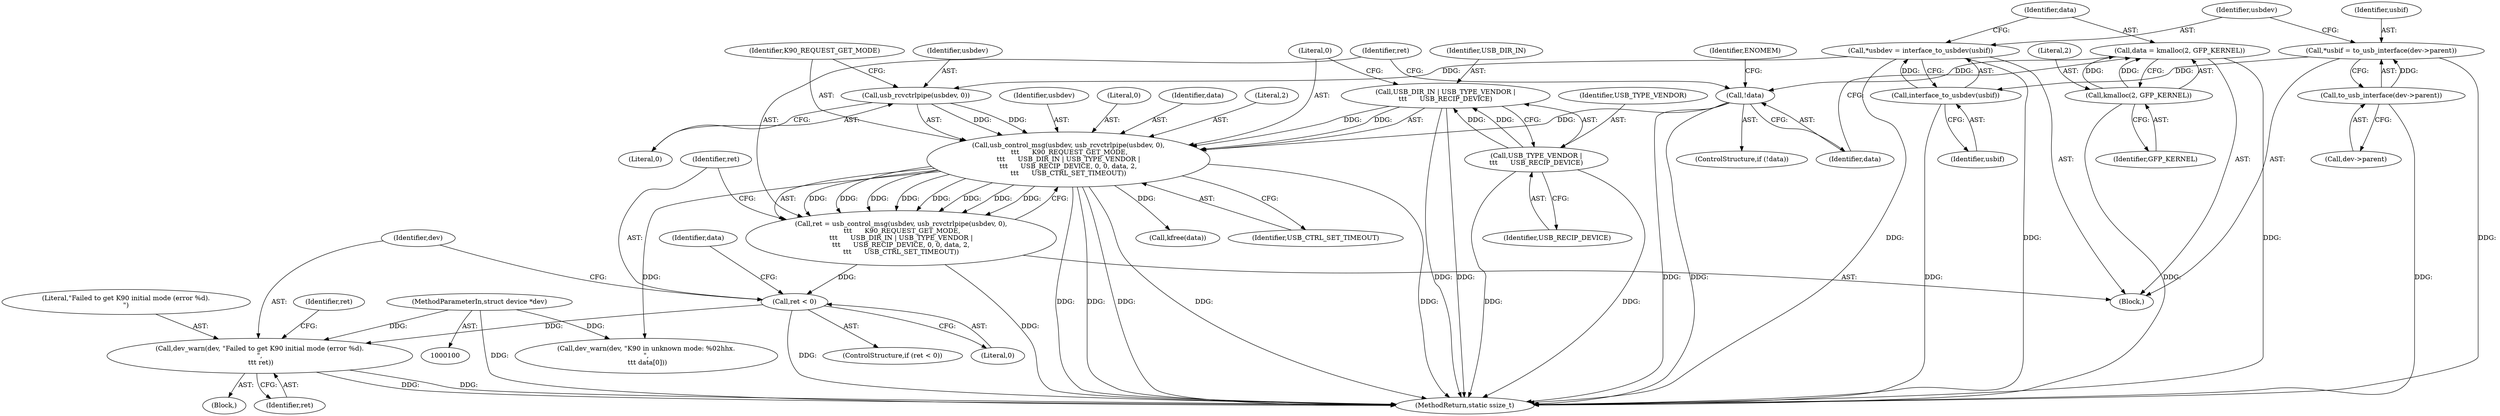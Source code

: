 digraph "0_linux_6d104af38b570d37aa32a5803b04c354f8ed513d_1@pointer" {
"1000154" [label="(Call,dev_warn(dev, \"Failed to get K90 initial mode (error %d).\n\",\n \t\t\t ret))"];
"1000101" [label="(MethodParameterIn,struct device *dev)"];
"1000150" [label="(Call,ret < 0)"];
"1000131" [label="(Call,ret = usb_control_msg(usbdev, usb_rcvctrlpipe(usbdev, 0),\n \t\t\t      K90_REQUEST_GET_MODE,\n\t\t\t      USB_DIR_IN | USB_TYPE_VENDOR |\n\t\t\t      USB_RECIP_DEVICE, 0, 0, data, 2,\n\t\t\t      USB_CTRL_SET_TIMEOUT))"];
"1000133" [label="(Call,usb_control_msg(usbdev, usb_rcvctrlpipe(usbdev, 0),\n \t\t\t      K90_REQUEST_GET_MODE,\n\t\t\t      USB_DIR_IN | USB_TYPE_VENDOR |\n\t\t\t      USB_RECIP_DEVICE, 0, 0, data, 2,\n\t\t\t      USB_CTRL_SET_TIMEOUT))"];
"1000135" [label="(Call,usb_rcvctrlpipe(usbdev, 0))"];
"1000114" [label="(Call,*usbdev = interface_to_usbdev(usbif))"];
"1000116" [label="(Call,interface_to_usbdev(usbif))"];
"1000107" [label="(Call,*usbif = to_usb_interface(dev->parent))"];
"1000109" [label="(Call,to_usb_interface(dev->parent))"];
"1000139" [label="(Call,USB_DIR_IN | USB_TYPE_VENDOR |\n\t\t\t      USB_RECIP_DEVICE)"];
"1000141" [label="(Call,USB_TYPE_VENDOR |\n\t\t\t      USB_RECIP_DEVICE)"];
"1000126" [label="(Call,!data)"];
"1000120" [label="(Call,data = kmalloc(2, GFP_KERNEL))"];
"1000122" [label="(Call,kmalloc(2, GFP_KERNEL))"];
"1000133" [label="(Call,usb_control_msg(usbdev, usb_rcvctrlpipe(usbdev, 0),\n \t\t\t      K90_REQUEST_GET_MODE,\n\t\t\t      USB_DIR_IN | USB_TYPE_VENDOR |\n\t\t\t      USB_RECIP_DEVICE, 0, 0, data, 2,\n\t\t\t      USB_CTRL_SET_TIMEOUT))"];
"1000116" [label="(Call,interface_to_usbdev(usbif))"];
"1000143" [label="(Identifier,USB_RECIP_DEVICE)"];
"1000124" [label="(Identifier,GFP_KERNEL)"];
"1000156" [label="(Literal,\"Failed to get K90 initial mode (error %d).\n\")"];
"1000114" [label="(Call,*usbdev = interface_to_usbdev(usbif))"];
"1000137" [label="(Literal,0)"];
"1000150" [label="(Call,ret < 0)"];
"1000141" [label="(Call,USB_TYPE_VENDOR |\n\t\t\t      USB_RECIP_DEVICE)"];
"1000134" [label="(Identifier,usbdev)"];
"1000123" [label="(Literal,2)"];
"1000155" [label="(Identifier,dev)"];
"1000152" [label="(Literal,0)"];
"1000115" [label="(Identifier,usbdev)"];
"1000125" [label="(ControlStructure,if (!data))"];
"1000159" [label="(Identifier,ret)"];
"1000198" [label="(Call,kfree(data))"];
"1000140" [label="(Identifier,USB_DIR_IN)"];
"1000142" [label="(Identifier,USB_TYPE_VENDOR)"];
"1000110" [label="(Call,dev->parent)"];
"1000120" [label="(Call,data = kmalloc(2, GFP_KERNEL))"];
"1000145" [label="(Literal,0)"];
"1000138" [label="(Identifier,K90_REQUEST_GET_MODE)"];
"1000157" [label="(Identifier,ret)"];
"1000108" [label="(Identifier,usbif)"];
"1000127" [label="(Identifier,data)"];
"1000126" [label="(Call,!data)"];
"1000144" [label="(Literal,0)"];
"1000130" [label="(Identifier,ENOMEM)"];
"1000117" [label="(Identifier,usbif)"];
"1000107" [label="(Call,*usbif = to_usb_interface(dev->parent))"];
"1000135" [label="(Call,usb_rcvctrlpipe(usbdev, 0))"];
"1000146" [label="(Identifier,data)"];
"1000121" [label="(Identifier,data)"];
"1000101" [label="(MethodParameterIn,struct device *dev)"];
"1000139" [label="(Call,USB_DIR_IN | USB_TYPE_VENDOR |\n\t\t\t      USB_RECIP_DEVICE)"];
"1000148" [label="(Identifier,USB_CTRL_SET_TIMEOUT)"];
"1000149" [label="(ControlStructure,if (ret < 0))"];
"1000153" [label="(Block,)"];
"1000109" [label="(Call,to_usb_interface(dev->parent))"];
"1000132" [label="(Identifier,ret)"];
"1000154" [label="(Call,dev_warn(dev, \"Failed to get K90 initial mode (error %d).\n\",\n \t\t\t ret))"];
"1000122" [label="(Call,kmalloc(2, GFP_KERNEL))"];
"1000147" [label="(Literal,2)"];
"1000179" [label="(Call,dev_warn(dev, \"K90 in unknown mode: %02hhx.\n\",\n \t\t\t data[0]))"];
"1000202" [label="(MethodReturn,static ssize_t)"];
"1000131" [label="(Call,ret = usb_control_msg(usbdev, usb_rcvctrlpipe(usbdev, 0),\n \t\t\t      K90_REQUEST_GET_MODE,\n\t\t\t      USB_DIR_IN | USB_TYPE_VENDOR |\n\t\t\t      USB_RECIP_DEVICE, 0, 0, data, 2,\n\t\t\t      USB_CTRL_SET_TIMEOUT))"];
"1000104" [label="(Block,)"];
"1000151" [label="(Identifier,ret)"];
"1000165" [label="(Identifier,data)"];
"1000136" [label="(Identifier,usbdev)"];
"1000154" -> "1000153"  [label="AST: "];
"1000154" -> "1000157"  [label="CFG: "];
"1000155" -> "1000154"  [label="AST: "];
"1000156" -> "1000154"  [label="AST: "];
"1000157" -> "1000154"  [label="AST: "];
"1000159" -> "1000154"  [label="CFG: "];
"1000154" -> "1000202"  [label="DDG: "];
"1000154" -> "1000202"  [label="DDG: "];
"1000101" -> "1000154"  [label="DDG: "];
"1000150" -> "1000154"  [label="DDG: "];
"1000101" -> "1000100"  [label="AST: "];
"1000101" -> "1000202"  [label="DDG: "];
"1000101" -> "1000179"  [label="DDG: "];
"1000150" -> "1000149"  [label="AST: "];
"1000150" -> "1000152"  [label="CFG: "];
"1000151" -> "1000150"  [label="AST: "];
"1000152" -> "1000150"  [label="AST: "];
"1000155" -> "1000150"  [label="CFG: "];
"1000165" -> "1000150"  [label="CFG: "];
"1000150" -> "1000202"  [label="DDG: "];
"1000131" -> "1000150"  [label="DDG: "];
"1000131" -> "1000104"  [label="AST: "];
"1000131" -> "1000133"  [label="CFG: "];
"1000132" -> "1000131"  [label="AST: "];
"1000133" -> "1000131"  [label="AST: "];
"1000151" -> "1000131"  [label="CFG: "];
"1000131" -> "1000202"  [label="DDG: "];
"1000133" -> "1000131"  [label="DDG: "];
"1000133" -> "1000131"  [label="DDG: "];
"1000133" -> "1000131"  [label="DDG: "];
"1000133" -> "1000131"  [label="DDG: "];
"1000133" -> "1000131"  [label="DDG: "];
"1000133" -> "1000131"  [label="DDG: "];
"1000133" -> "1000131"  [label="DDG: "];
"1000133" -> "1000131"  [label="DDG: "];
"1000133" -> "1000148"  [label="CFG: "];
"1000134" -> "1000133"  [label="AST: "];
"1000135" -> "1000133"  [label="AST: "];
"1000138" -> "1000133"  [label="AST: "];
"1000139" -> "1000133"  [label="AST: "];
"1000144" -> "1000133"  [label="AST: "];
"1000145" -> "1000133"  [label="AST: "];
"1000146" -> "1000133"  [label="AST: "];
"1000147" -> "1000133"  [label="AST: "];
"1000148" -> "1000133"  [label="AST: "];
"1000133" -> "1000202"  [label="DDG: "];
"1000133" -> "1000202"  [label="DDG: "];
"1000133" -> "1000202"  [label="DDG: "];
"1000133" -> "1000202"  [label="DDG: "];
"1000133" -> "1000202"  [label="DDG: "];
"1000135" -> "1000133"  [label="DDG: "];
"1000135" -> "1000133"  [label="DDG: "];
"1000139" -> "1000133"  [label="DDG: "];
"1000139" -> "1000133"  [label="DDG: "];
"1000126" -> "1000133"  [label="DDG: "];
"1000133" -> "1000179"  [label="DDG: "];
"1000133" -> "1000198"  [label="DDG: "];
"1000135" -> "1000137"  [label="CFG: "];
"1000136" -> "1000135"  [label="AST: "];
"1000137" -> "1000135"  [label="AST: "];
"1000138" -> "1000135"  [label="CFG: "];
"1000114" -> "1000135"  [label="DDG: "];
"1000114" -> "1000104"  [label="AST: "];
"1000114" -> "1000116"  [label="CFG: "];
"1000115" -> "1000114"  [label="AST: "];
"1000116" -> "1000114"  [label="AST: "];
"1000121" -> "1000114"  [label="CFG: "];
"1000114" -> "1000202"  [label="DDG: "];
"1000114" -> "1000202"  [label="DDG: "];
"1000116" -> "1000114"  [label="DDG: "];
"1000116" -> "1000117"  [label="CFG: "];
"1000117" -> "1000116"  [label="AST: "];
"1000116" -> "1000202"  [label="DDG: "];
"1000107" -> "1000116"  [label="DDG: "];
"1000107" -> "1000104"  [label="AST: "];
"1000107" -> "1000109"  [label="CFG: "];
"1000108" -> "1000107"  [label="AST: "];
"1000109" -> "1000107"  [label="AST: "];
"1000115" -> "1000107"  [label="CFG: "];
"1000107" -> "1000202"  [label="DDG: "];
"1000109" -> "1000107"  [label="DDG: "];
"1000109" -> "1000110"  [label="CFG: "];
"1000110" -> "1000109"  [label="AST: "];
"1000109" -> "1000202"  [label="DDG: "];
"1000139" -> "1000141"  [label="CFG: "];
"1000140" -> "1000139"  [label="AST: "];
"1000141" -> "1000139"  [label="AST: "];
"1000144" -> "1000139"  [label="CFG: "];
"1000139" -> "1000202"  [label="DDG: "];
"1000139" -> "1000202"  [label="DDG: "];
"1000141" -> "1000139"  [label="DDG: "];
"1000141" -> "1000139"  [label="DDG: "];
"1000141" -> "1000143"  [label="CFG: "];
"1000142" -> "1000141"  [label="AST: "];
"1000143" -> "1000141"  [label="AST: "];
"1000141" -> "1000202"  [label="DDG: "];
"1000141" -> "1000202"  [label="DDG: "];
"1000126" -> "1000125"  [label="AST: "];
"1000126" -> "1000127"  [label="CFG: "];
"1000127" -> "1000126"  [label="AST: "];
"1000130" -> "1000126"  [label="CFG: "];
"1000132" -> "1000126"  [label="CFG: "];
"1000126" -> "1000202"  [label="DDG: "];
"1000126" -> "1000202"  [label="DDG: "];
"1000120" -> "1000126"  [label="DDG: "];
"1000120" -> "1000104"  [label="AST: "];
"1000120" -> "1000122"  [label="CFG: "];
"1000121" -> "1000120"  [label="AST: "];
"1000122" -> "1000120"  [label="AST: "];
"1000127" -> "1000120"  [label="CFG: "];
"1000120" -> "1000202"  [label="DDG: "];
"1000122" -> "1000120"  [label="DDG: "];
"1000122" -> "1000120"  [label="DDG: "];
"1000122" -> "1000124"  [label="CFG: "];
"1000123" -> "1000122"  [label="AST: "];
"1000124" -> "1000122"  [label="AST: "];
"1000122" -> "1000202"  [label="DDG: "];
}
